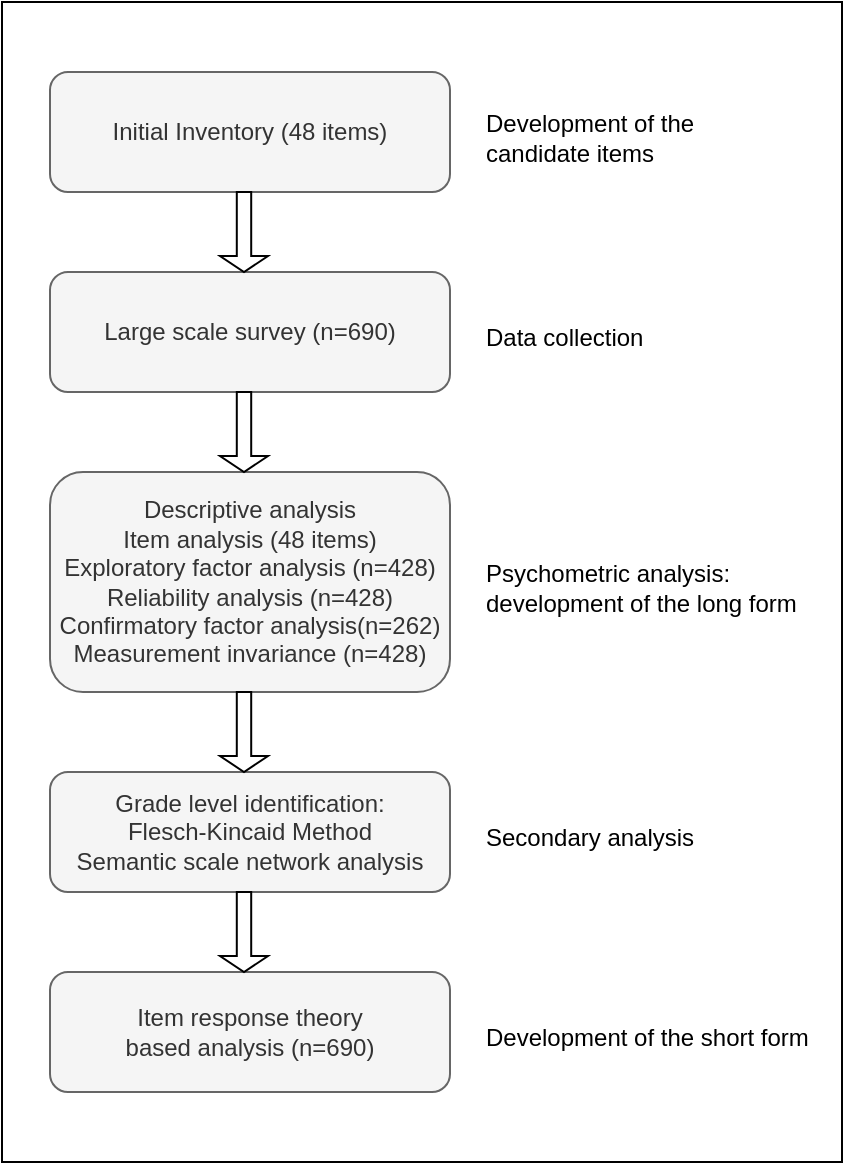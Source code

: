 <mxfile version="20.3.0" type="device"><diagram id="IvUtkHYbbf2gIWvYoiBI" name="Page-1"><mxGraphModel dx="1106" dy="788" grid="1" gridSize="10" guides="1" tooltips="1" connect="1" arrows="1" fold="1" page="1" pageScale="1" pageWidth="827" pageHeight="1169" math="0" shadow="0"><root><mxCell id="0"/><mxCell id="1" parent="0"/><mxCell id="pOKmNwaNrMMRxBqInvQZ-27" value="" style="rounded=0;whiteSpace=wrap;html=1;" parent="1" vertex="1"><mxGeometry x="203" y="40" width="420" height="580" as="geometry"/></mxCell><mxCell id="pOKmNwaNrMMRxBqInvQZ-1" value="Initial Inventory (48 items)" style="rounded=1;whiteSpace=wrap;html=1;fillColor=#f5f5f5;fontColor=#333333;strokeColor=#666666;" parent="1" vertex="1"><mxGeometry x="227" y="75" width="200" height="60" as="geometry"/></mxCell><mxCell id="pOKmNwaNrMMRxBqInvQZ-4" value="Large scale survey (n=690)" style="rounded=1;whiteSpace=wrap;html=1;fillColor=#f5f5f5;fontColor=#333333;strokeColor=#666666;" parent="1" vertex="1"><mxGeometry x="227" y="175" width="200" height="60" as="geometry"/></mxCell><mxCell id="pOKmNwaNrMMRxBqInvQZ-5" value="Descriptive analysis&lt;br&gt;Item analysis (48 items)&lt;br&gt;Exploratory factor analysis (n=428)&lt;br&gt;Reliability analysis (n=428)&lt;br&gt;Confirmatory factor analysis(n=262)&lt;br&gt;Measurement invariance (n=428)" style="rounded=1;whiteSpace=wrap;html=1;fillColor=#f5f5f5;fontColor=#333333;strokeColor=#666666;" parent="1" vertex="1"><mxGeometry x="227" y="275" width="200" height="110" as="geometry"/></mxCell><mxCell id="pOKmNwaNrMMRxBqInvQZ-6" value="Grade level identification:&lt;br&gt;Flesch-Kincaid Method&lt;br&gt;Semantic scale network analysis" style="rounded=1;whiteSpace=wrap;html=1;fillColor=#f5f5f5;fontColor=#333333;strokeColor=#666666;" parent="1" vertex="1"><mxGeometry x="227" y="425" width="200" height="60" as="geometry"/></mxCell><mxCell id="pOKmNwaNrMMRxBqInvQZ-7" value="Item response theory &lt;br&gt;based analysis (n=690)" style="rounded=1;whiteSpace=wrap;html=1;fillColor=#f5f5f5;fontColor=#333333;strokeColor=#666666;" parent="1" vertex="1"><mxGeometry x="227" y="525" width="200" height="60" as="geometry"/></mxCell><mxCell id="pOKmNwaNrMMRxBqInvQZ-15" value="Development of the &lt;br&gt;candidate items" style="text;html=1;align=left;verticalAlign=middle;resizable=0;points=[];autosize=1;strokeColor=none;fillColor=none;" parent="1" vertex="1"><mxGeometry x="443" y="87.5" width="130" height="40" as="geometry"/></mxCell><mxCell id="pOKmNwaNrMMRxBqInvQZ-16" value="Data collection" style="text;html=1;align=left;verticalAlign=middle;resizable=0;points=[];autosize=1;strokeColor=none;fillColor=none;" parent="1" vertex="1"><mxGeometry x="443" y="192.5" width="100" height="30" as="geometry"/></mxCell><mxCell id="pOKmNwaNrMMRxBqInvQZ-17" value="Psychometric analysis:&lt;br&gt;development of the long form" style="text;html=1;align=left;verticalAlign=middle;resizable=0;points=[];autosize=1;strokeColor=none;fillColor=none;" parent="1" vertex="1"><mxGeometry x="443" y="312.5" width="180" height="40" as="geometry"/></mxCell><mxCell id="pOKmNwaNrMMRxBqInvQZ-18" value="Secondary analysis" style="text;html=1;align=left;verticalAlign=middle;resizable=0;points=[];autosize=1;strokeColor=none;fillColor=none;" parent="1" vertex="1"><mxGeometry x="443" y="442.5" width="130" height="30" as="geometry"/></mxCell><mxCell id="pOKmNwaNrMMRxBqInvQZ-19" value="Development of the short form" style="text;html=1;align=left;verticalAlign=middle;resizable=0;points=[];autosize=1;strokeColor=none;fillColor=none;" parent="1" vertex="1"><mxGeometry x="443" y="542.5" width="180" height="30" as="geometry"/></mxCell><mxCell id="pOKmNwaNrMMRxBqInvQZ-23" value="" style="shape=singleArrow;direction=south;whiteSpace=wrap;html=1;aspect=fixed;" parent="1" vertex="1"><mxGeometry x="312" y="135" width="24" height="40" as="geometry"/></mxCell><mxCell id="pOKmNwaNrMMRxBqInvQZ-24" value="" style="shape=singleArrow;direction=south;whiteSpace=wrap;html=1;aspect=fixed;" parent="1" vertex="1"><mxGeometry x="312" y="235" width="24" height="40" as="geometry"/></mxCell><mxCell id="pOKmNwaNrMMRxBqInvQZ-25" value="" style="shape=singleArrow;direction=south;whiteSpace=wrap;html=1;aspect=fixed;" parent="1" vertex="1"><mxGeometry x="312" y="385" width="24" height="40" as="geometry"/></mxCell><mxCell id="pOKmNwaNrMMRxBqInvQZ-26" value="" style="shape=singleArrow;direction=south;whiteSpace=wrap;html=1;aspect=fixed;" parent="1" vertex="1"><mxGeometry x="312" y="485" width="24" height="40" as="geometry"/></mxCell></root></mxGraphModel></diagram></mxfile>